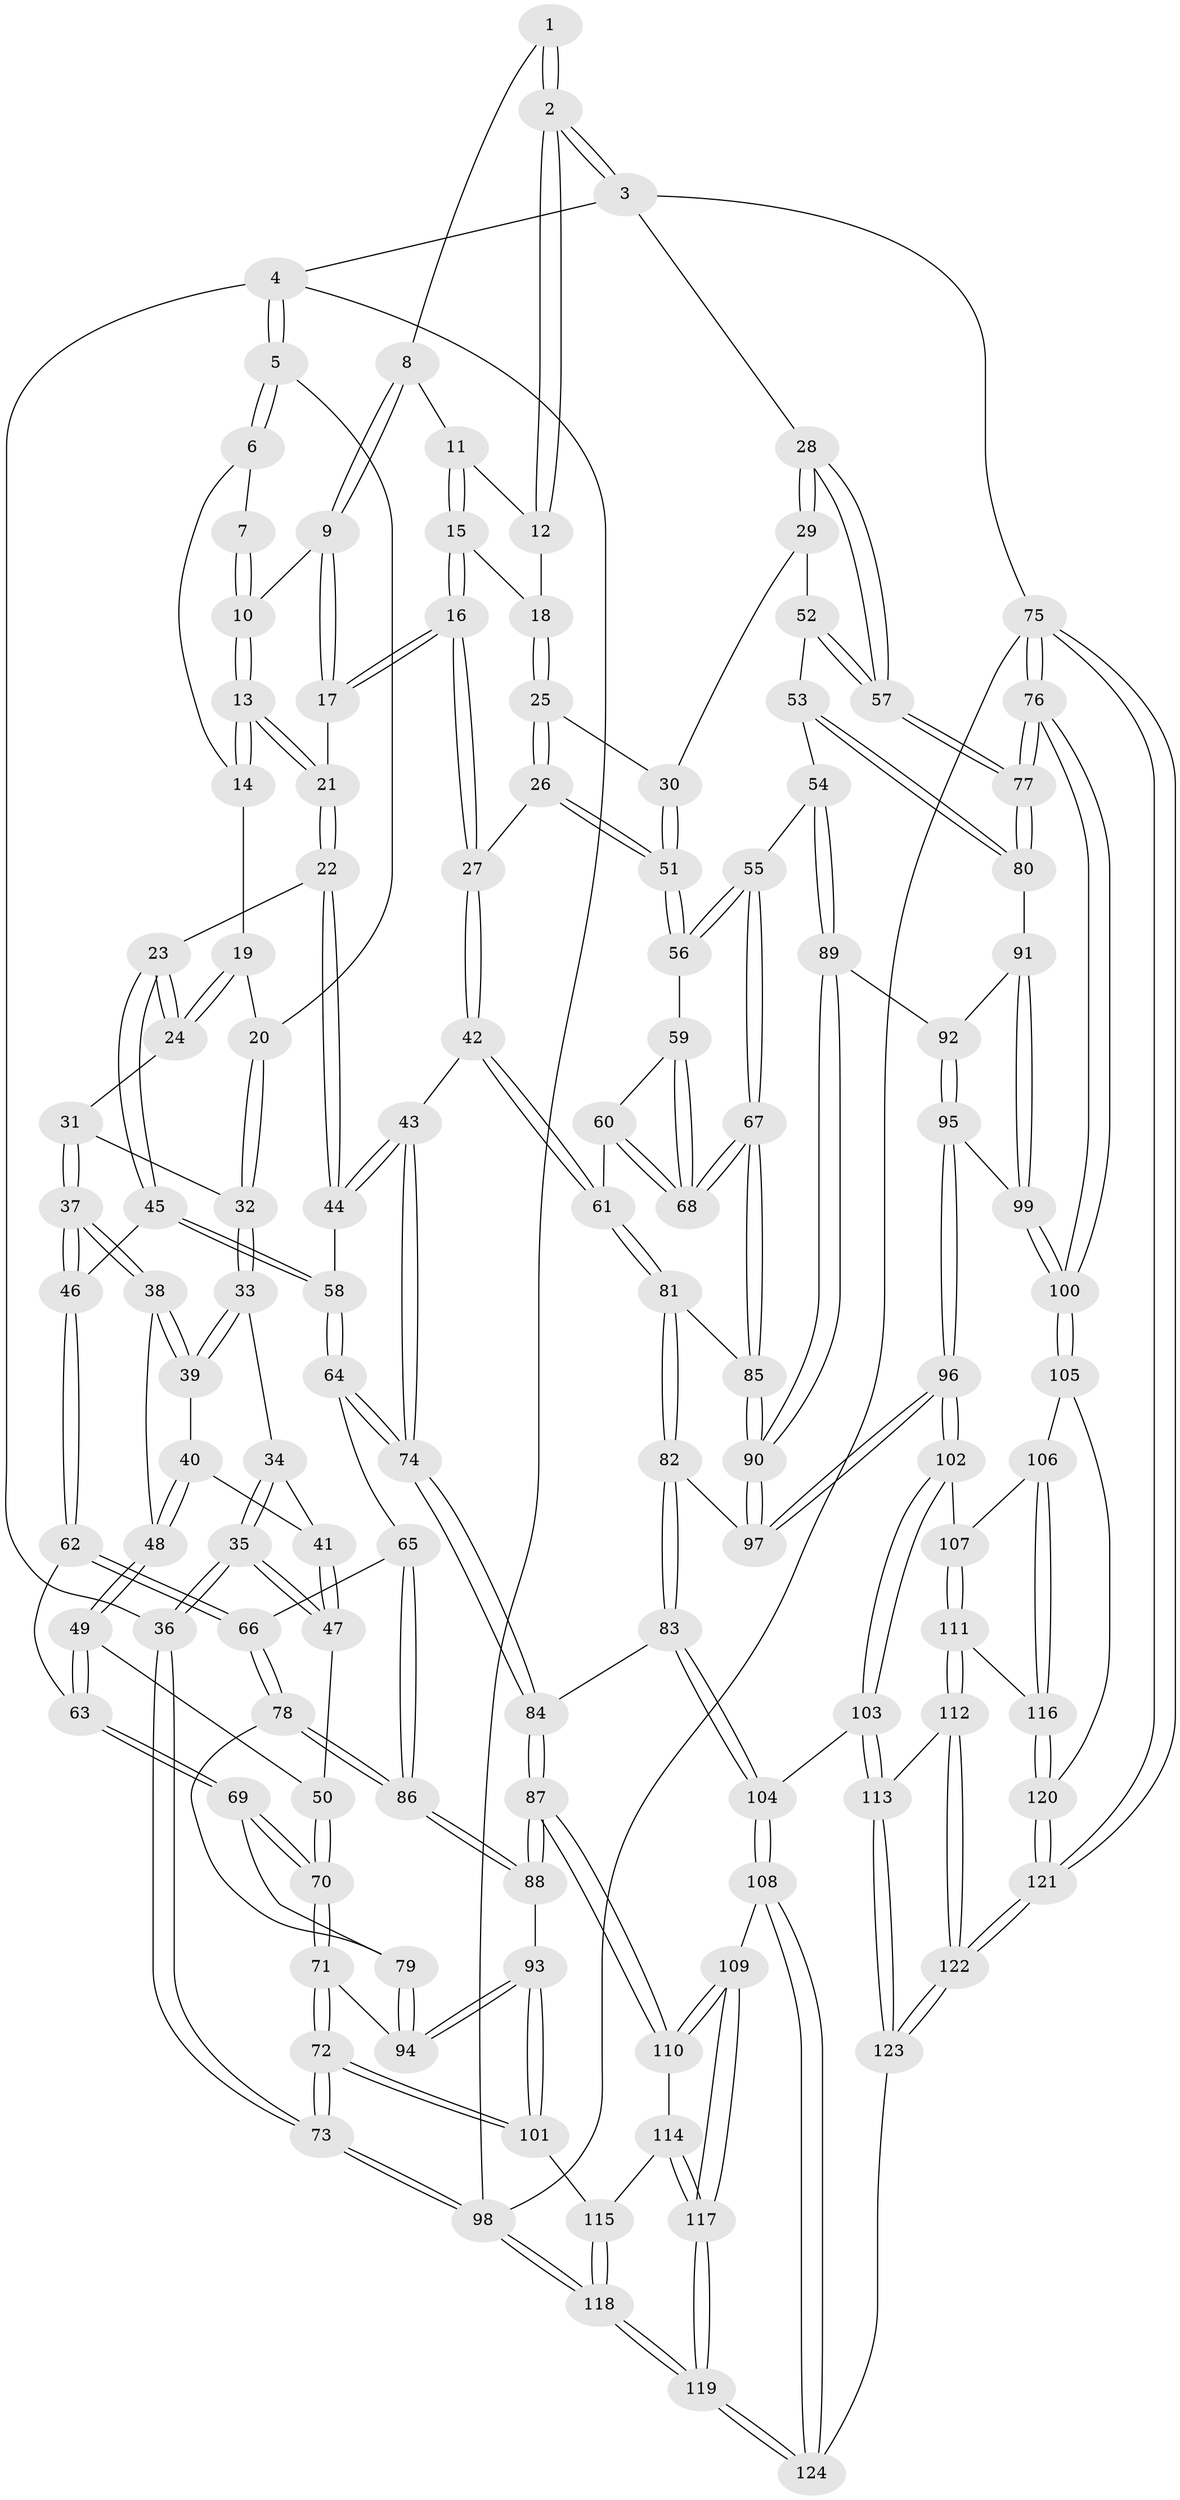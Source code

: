 // Generated by graph-tools (version 1.1) at 2025/50/03/09/25 03:50:57]
// undirected, 124 vertices, 307 edges
graph export_dot {
graph [start="1"]
  node [color=gray90,style=filled];
  1 [pos="+0.5680910571753831+0"];
  2 [pos="+1+0"];
  3 [pos="+1+0"];
  4 [pos="+0+0"];
  5 [pos="+0+0"];
  6 [pos="+0.2979036917653439+0"];
  7 [pos="+0.39277852615498227+0"];
  8 [pos="+0.5713006768169053+0"];
  9 [pos="+0.5273284977623289+0.10303606048362135"];
  10 [pos="+0.44588793889536543+0.05679762880883852"];
  11 [pos="+0.6408388371629323+0.03428325305169942"];
  12 [pos="+0.8880178417386934+0"];
  13 [pos="+0.37385306160273185+0.12440938870849214"];
  14 [pos="+0.3232230165052736+0.08968986787347663"];
  15 [pos="+0.6586591773174963+0.09312783684174401"];
  16 [pos="+0.566312125716428+0.1766257842983376"];
  17 [pos="+0.54994379838676+0.16690782699932183"];
  18 [pos="+0.7737270819639619+0.09459764992278029"];
  19 [pos="+0.27496150717741186+0.12254644222327632"];
  20 [pos="+0.10530317749605364+0.09825908223531032"];
  21 [pos="+0.40809472907434746+0.18415720871824842"];
  22 [pos="+0.36226966854796794+0.2720216819993717"];
  23 [pos="+0.2896124811418296+0.27838739744453883"];
  24 [pos="+0.26485518234193783+0.23611487158484237"];
  25 [pos="+0.7766531957234244+0.17144500351785616"];
  26 [pos="+0.6840379531880036+0.2685020997081068"];
  27 [pos="+0.603461251919471+0.2727602214305028"];
  28 [pos="+1+0"];
  29 [pos="+0.8947591276311208+0.24540265652995497"];
  30 [pos="+0.873228791878397+0.24981611985970514"];
  31 [pos="+0.1378699545466064+0.17981359423448842"];
  32 [pos="+0.11690455955263603+0.1638621851072196"];
  33 [pos="+0.10965239172494792+0.17958765782923164"];
  34 [pos="+0.0898658632767692+0.2039760503746388"];
  35 [pos="+0+0.3332161979239076"];
  36 [pos="+0+0.3281336294661949"];
  37 [pos="+0.20155202820862267+0.3420502470189427"];
  38 [pos="+0.19909261656633107+0.341288335104987"];
  39 [pos="+0.13286686399448042+0.3026784503954987"];
  40 [pos="+0.11211003475503982+0.3048937089381453"];
  41 [pos="+0.07228635834646539+0.2933644919776991"];
  42 [pos="+0.5506333618525705+0.3839328008197916"];
  43 [pos="+0.4841161572391666+0.38448074055684633"];
  44 [pos="+0.4486164566689733+0.3690114956137294"];
  45 [pos="+0.2764509190330923+0.2940797198788906"];
  46 [pos="+0.2102687687314195+0.3470894215882819"];
  47 [pos="+0+0.358599664727507"];
  48 [pos="+0.08504885678311642+0.36001213275969673"];
  49 [pos="+0.05557738093177361+0.3761627096708199"];
  50 [pos="+0+0.3655754827788778"];
  51 [pos="+0.7994801791788593+0.3513239785565675"];
  52 [pos="+0.9375976179490481+0.31866739740800676"];
  53 [pos="+0.9319687174929503+0.4333764956810321"];
  54 [pos="+0.8756252427806559+0.4454185107294364"];
  55 [pos="+0.8688699316889111+0.44273685978479566"];
  56 [pos="+0.8028600344575553+0.3720150070030895"];
  57 [pos="+1+0.2922957849947156"];
  58 [pos="+0.33617293634069717+0.42686262183599843"];
  59 [pos="+0.7477077782295023+0.40544082865504605"];
  60 [pos="+0.6434486363344898+0.4201784824512611"];
  61 [pos="+0.5557867492582641+0.39218428550796886"];
  62 [pos="+0.20441582250198287+0.42048716144567894"];
  63 [pos="+0.14133906470988356+0.4390097812307391"];
  64 [pos="+0.3026624817169372+0.46478776903738916"];
  65 [pos="+0.28273387222166346+0.4692488625568933"];
  66 [pos="+0.22182648904032004+0.44194885091096014"];
  67 [pos="+0.7327769842474534+0.5400138956949743"];
  68 [pos="+0.7264828365526413+0.5224597501153502"];
  69 [pos="+0.08212469326159441+0.5068382921552789"];
  70 [pos="+0.073325902491299+0.5135398285684639"];
  71 [pos="+0.06317042225023264+0.5390566386199913"];
  72 [pos="+0+0.6715980891241582"];
  73 [pos="+0+0.6714942821035608"];
  74 [pos="+0.4001199197226497+0.5259946492726951"];
  75 [pos="+1+1"];
  76 [pos="+1+0.794852179051198"];
  77 [pos="+1+0.44071621089016827"];
  78 [pos="+0.19174452441465084+0.527385110479645"];
  79 [pos="+0.19131925034492267+0.5280203884598944"];
  80 [pos="+1+0.44935576362876667"];
  81 [pos="+0.5673557368577794+0.5292693359568861"];
  82 [pos="+0.5316119149534815+0.6237669686165359"];
  83 [pos="+0.4992881120960928+0.6553847079496051"];
  84 [pos="+0.4194465197783294+0.6562221763903613"];
  85 [pos="+0.7302457652332353+0.5494913199763034"];
  86 [pos="+0.28204184226454676+0.5659114412062374"];
  87 [pos="+0.33443743724473796+0.7018766402902347"];
  88 [pos="+0.3026576238957394+0.6816156829656752"];
  89 [pos="+0.8761896825058708+0.48238825853167444"];
  90 [pos="+0.7507017477872417+0.6254720423905954"];
  91 [pos="+0.9401387311071607+0.594064207073086"];
  92 [pos="+0.8832809703255168+0.5418925323025542"];
  93 [pos="+0.18532579834849494+0.6575323141991948"];
  94 [pos="+0.1683898463040885+0.6223808990419502"];
  95 [pos="+0.7770784167332493+0.6643815636629702"];
  96 [pos="+0.7693568094812796+0.667247213771365"];
  97 [pos="+0.7547973577491374+0.6474973966380971"];
  98 [pos="+0+1"];
  99 [pos="+0.9607721789206374+0.6530176636177139"];
  100 [pos="+1+0.7754268415020108"];
  101 [pos="+0.054372221544321815+0.7498617713674056"];
  102 [pos="+0.768020260851395+0.6788555797399225"];
  103 [pos="+0.612195461230642+0.8268823460047139"];
  104 [pos="+0.6099666980359355+0.8267225553503289"];
  105 [pos="+0.9696328513336882+0.8107550110397809"];
  106 [pos="+0.8800092708654937+0.785154566893477"];
  107 [pos="+0.7762387612110958+0.6917513681512046"];
  108 [pos="+0.5025604570151437+0.9201985159062792"];
  109 [pos="+0.3499846516763805+0.8414047931407428"];
  110 [pos="+0.33312856538951097+0.7153753311173037"];
  111 [pos="+0.7862540645405163+0.8652740742417708"];
  112 [pos="+0.7749982616693395+0.8718025308922864"];
  113 [pos="+0.6437434022156177+0.8526104273391587"];
  114 [pos="+0.15873954459562045+0.8271206910069762"];
  115 [pos="+0.07802552435635542+0.7928975477228368"];
  116 [pos="+0.787493529311304+0.8652106278372456"];
  117 [pos="+0.24391045992217994+0.9698575385712784"];
  118 [pos="+0.008211513249095989+1"];
  119 [pos="+0.14956406468466554+1"];
  120 [pos="+0.8750365783611209+0.9028268919635927"];
  121 [pos="+0.8699449609397569+1"];
  122 [pos="+0.789178755733971+1"];
  123 [pos="+0.7862085609931615+1"];
  124 [pos="+0.5012969441372307+1"];
  1 -- 2;
  1 -- 2;
  1 -- 8;
  2 -- 3;
  2 -- 3;
  2 -- 12;
  2 -- 12;
  3 -- 4;
  3 -- 28;
  3 -- 75;
  4 -- 5;
  4 -- 5;
  4 -- 36;
  4 -- 98;
  5 -- 6;
  5 -- 6;
  5 -- 20;
  6 -- 7;
  6 -- 14;
  7 -- 10;
  7 -- 10;
  8 -- 9;
  8 -- 9;
  8 -- 11;
  9 -- 10;
  9 -- 17;
  9 -- 17;
  10 -- 13;
  10 -- 13;
  11 -- 12;
  11 -- 15;
  11 -- 15;
  12 -- 18;
  13 -- 14;
  13 -- 14;
  13 -- 21;
  13 -- 21;
  14 -- 19;
  15 -- 16;
  15 -- 16;
  15 -- 18;
  16 -- 17;
  16 -- 17;
  16 -- 27;
  16 -- 27;
  17 -- 21;
  18 -- 25;
  18 -- 25;
  19 -- 20;
  19 -- 24;
  19 -- 24;
  20 -- 32;
  20 -- 32;
  21 -- 22;
  21 -- 22;
  22 -- 23;
  22 -- 44;
  22 -- 44;
  23 -- 24;
  23 -- 24;
  23 -- 45;
  23 -- 45;
  24 -- 31;
  25 -- 26;
  25 -- 26;
  25 -- 30;
  26 -- 27;
  26 -- 51;
  26 -- 51;
  27 -- 42;
  27 -- 42;
  28 -- 29;
  28 -- 29;
  28 -- 57;
  28 -- 57;
  29 -- 30;
  29 -- 52;
  30 -- 51;
  30 -- 51;
  31 -- 32;
  31 -- 37;
  31 -- 37;
  32 -- 33;
  32 -- 33;
  33 -- 34;
  33 -- 39;
  33 -- 39;
  34 -- 35;
  34 -- 35;
  34 -- 41;
  35 -- 36;
  35 -- 36;
  35 -- 47;
  35 -- 47;
  36 -- 73;
  36 -- 73;
  37 -- 38;
  37 -- 38;
  37 -- 46;
  37 -- 46;
  38 -- 39;
  38 -- 39;
  38 -- 48;
  39 -- 40;
  40 -- 41;
  40 -- 48;
  40 -- 48;
  41 -- 47;
  41 -- 47;
  42 -- 43;
  42 -- 61;
  42 -- 61;
  43 -- 44;
  43 -- 44;
  43 -- 74;
  43 -- 74;
  44 -- 58;
  45 -- 46;
  45 -- 58;
  45 -- 58;
  46 -- 62;
  46 -- 62;
  47 -- 50;
  48 -- 49;
  48 -- 49;
  49 -- 50;
  49 -- 63;
  49 -- 63;
  50 -- 70;
  50 -- 70;
  51 -- 56;
  51 -- 56;
  52 -- 53;
  52 -- 57;
  52 -- 57;
  53 -- 54;
  53 -- 80;
  53 -- 80;
  54 -- 55;
  54 -- 89;
  54 -- 89;
  55 -- 56;
  55 -- 56;
  55 -- 67;
  55 -- 67;
  56 -- 59;
  57 -- 77;
  57 -- 77;
  58 -- 64;
  58 -- 64;
  59 -- 60;
  59 -- 68;
  59 -- 68;
  60 -- 61;
  60 -- 68;
  60 -- 68;
  61 -- 81;
  61 -- 81;
  62 -- 63;
  62 -- 66;
  62 -- 66;
  63 -- 69;
  63 -- 69;
  64 -- 65;
  64 -- 74;
  64 -- 74;
  65 -- 66;
  65 -- 86;
  65 -- 86;
  66 -- 78;
  66 -- 78;
  67 -- 68;
  67 -- 68;
  67 -- 85;
  67 -- 85;
  69 -- 70;
  69 -- 70;
  69 -- 79;
  70 -- 71;
  70 -- 71;
  71 -- 72;
  71 -- 72;
  71 -- 94;
  72 -- 73;
  72 -- 73;
  72 -- 101;
  72 -- 101;
  73 -- 98;
  73 -- 98;
  74 -- 84;
  74 -- 84;
  75 -- 76;
  75 -- 76;
  75 -- 121;
  75 -- 121;
  75 -- 98;
  76 -- 77;
  76 -- 77;
  76 -- 100;
  76 -- 100;
  77 -- 80;
  77 -- 80;
  78 -- 79;
  78 -- 86;
  78 -- 86;
  79 -- 94;
  79 -- 94;
  80 -- 91;
  81 -- 82;
  81 -- 82;
  81 -- 85;
  82 -- 83;
  82 -- 83;
  82 -- 97;
  83 -- 84;
  83 -- 104;
  83 -- 104;
  84 -- 87;
  84 -- 87;
  85 -- 90;
  85 -- 90;
  86 -- 88;
  86 -- 88;
  87 -- 88;
  87 -- 88;
  87 -- 110;
  87 -- 110;
  88 -- 93;
  89 -- 90;
  89 -- 90;
  89 -- 92;
  90 -- 97;
  90 -- 97;
  91 -- 92;
  91 -- 99;
  91 -- 99;
  92 -- 95;
  92 -- 95;
  93 -- 94;
  93 -- 94;
  93 -- 101;
  93 -- 101;
  95 -- 96;
  95 -- 96;
  95 -- 99;
  96 -- 97;
  96 -- 97;
  96 -- 102;
  96 -- 102;
  98 -- 118;
  98 -- 118;
  99 -- 100;
  99 -- 100;
  100 -- 105;
  100 -- 105;
  101 -- 115;
  102 -- 103;
  102 -- 103;
  102 -- 107;
  103 -- 104;
  103 -- 113;
  103 -- 113;
  104 -- 108;
  104 -- 108;
  105 -- 106;
  105 -- 120;
  106 -- 107;
  106 -- 116;
  106 -- 116;
  107 -- 111;
  107 -- 111;
  108 -- 109;
  108 -- 124;
  108 -- 124;
  109 -- 110;
  109 -- 110;
  109 -- 117;
  109 -- 117;
  110 -- 114;
  111 -- 112;
  111 -- 112;
  111 -- 116;
  112 -- 113;
  112 -- 122;
  112 -- 122;
  113 -- 123;
  113 -- 123;
  114 -- 115;
  114 -- 117;
  114 -- 117;
  115 -- 118;
  115 -- 118;
  116 -- 120;
  116 -- 120;
  117 -- 119;
  117 -- 119;
  118 -- 119;
  118 -- 119;
  119 -- 124;
  119 -- 124;
  120 -- 121;
  120 -- 121;
  121 -- 122;
  121 -- 122;
  122 -- 123;
  122 -- 123;
  123 -- 124;
}

